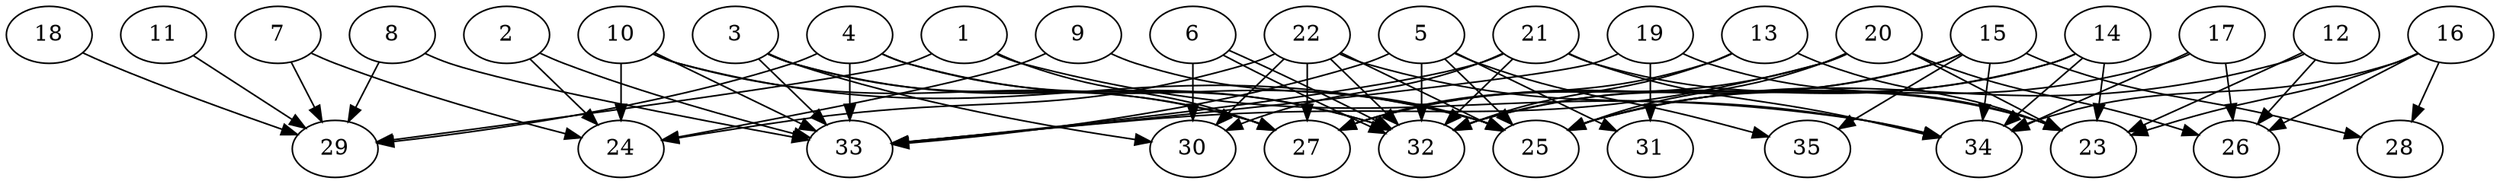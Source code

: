 // DAG automatically generated by daggen at Thu Oct  3 14:05:36 2019
// ./daggen --dot -n 35 --ccr 0.3 --fat 0.9 --regular 0.9 --density 0.5 --mindata 5242880 --maxdata 52428800 
digraph G {
  1 [size="167168000", alpha="0.19", expect_size="50150400"] 
  1 -> 27 [size ="50150400"]
  1 -> 29 [size ="50150400"]
  1 -> 34 [size ="50150400"]
  2 [size="132297387", alpha="0.13", expect_size="39689216"] 
  2 -> 24 [size ="39689216"]
  2 -> 33 [size ="39689216"]
  3 [size="108045653", alpha="0.11", expect_size="32413696"] 
  3 -> 27 [size ="32413696"]
  3 -> 30 [size ="32413696"]
  3 -> 32 [size ="32413696"]
  3 -> 33 [size ="32413696"]
  4 [size="90159787", alpha="0.01", expect_size="27047936"] 
  4 -> 25 [size ="27047936"]
  4 -> 29 [size ="27047936"]
  4 -> 32 [size ="27047936"]
  4 -> 33 [size ="27047936"]
  5 [size="33525760", alpha="0.16", expect_size="10057728"] 
  5 -> 25 [size ="10057728"]
  5 -> 31 [size ="10057728"]
  5 -> 32 [size ="10057728"]
  5 -> 33 [size ="10057728"]
  5 -> 35 [size ="10057728"]
  6 [size="149029547", alpha="0.11", expect_size="44708864"] 
  6 -> 30 [size ="44708864"]
  6 -> 32 [size ="44708864"]
  6 -> 32 [size ="44708864"]
  7 [size="148995413", alpha="0.08", expect_size="44698624"] 
  7 -> 24 [size ="44698624"]
  7 -> 29 [size ="44698624"]
  8 [size="48677547", alpha="0.13", expect_size="14603264"] 
  8 -> 29 [size ="14603264"]
  8 -> 33 [size ="14603264"]
  9 [size="56883200", alpha="0.15", expect_size="17064960"] 
  9 -> 24 [size ="17064960"]
  9 -> 25 [size ="17064960"]
  10 [size="166219093", alpha="0.19", expect_size="49865728"] 
  10 -> 24 [size ="49865728"]
  10 -> 25 [size ="49865728"]
  10 -> 27 [size ="49865728"]
  10 -> 33 [size ="49865728"]
  11 [size="146182827", alpha="0.18", expect_size="43854848"] 
  11 -> 29 [size ="43854848"]
  12 [size="137369600", alpha="0.01", expect_size="41210880"] 
  12 -> 23 [size ="41210880"]
  12 -> 25 [size ="41210880"]
  12 -> 26 [size ="41210880"]
  13 [size="79776427", alpha="0.09", expect_size="23932928"] 
  13 -> 23 [size ="23932928"]
  13 -> 27 [size ="23932928"]
  13 -> 32 [size ="23932928"]
  14 [size="162942293", alpha="0.14", expect_size="48882688"] 
  14 -> 23 [size ="48882688"]
  14 -> 25 [size ="48882688"]
  14 -> 32 [size ="48882688"]
  14 -> 34 [size ="48882688"]
  15 [size="170625707", alpha="0.00", expect_size="51187712"] 
  15 -> 27 [size ="51187712"]
  15 -> 28 [size ="51187712"]
  15 -> 32 [size ="51187712"]
  15 -> 34 [size ="51187712"]
  15 -> 35 [size ="51187712"]
  16 [size="137041920", alpha="0.13", expect_size="41112576"] 
  16 -> 23 [size ="41112576"]
  16 -> 26 [size ="41112576"]
  16 -> 28 [size ="41112576"]
  16 -> 34 [size ="41112576"]
  17 [size="67829760", alpha="0.06", expect_size="20348928"] 
  17 -> 25 [size ="20348928"]
  17 -> 26 [size ="20348928"]
  17 -> 34 [size ="20348928"]
  18 [size="129204907", alpha="0.05", expect_size="38761472"] 
  18 -> 29 [size ="38761472"]
  19 [size="70727680", alpha="0.14", expect_size="21218304"] 
  19 -> 23 [size ="21218304"]
  19 -> 31 [size ="21218304"]
  19 -> 33 [size ="21218304"]
  20 [size="33747627", alpha="0.10", expect_size="10124288"] 
  20 -> 23 [size ="10124288"]
  20 -> 25 [size ="10124288"]
  20 -> 26 [size ="10124288"]
  20 -> 27 [size ="10124288"]
  20 -> 33 [size ="10124288"]
  21 [size="23466667", alpha="0.06", expect_size="7040000"] 
  21 -> 23 [size ="7040000"]
  21 -> 30 [size ="7040000"]
  21 -> 32 [size ="7040000"]
  21 -> 33 [size ="7040000"]
  21 -> 34 [size ="7040000"]
  22 [size="168669867", alpha="0.16", expect_size="50600960"] 
  22 -> 24 [size ="50600960"]
  22 -> 25 [size ="50600960"]
  22 -> 27 [size ="50600960"]
  22 -> 30 [size ="50600960"]
  22 -> 32 [size ="50600960"]
  22 -> 34 [size ="50600960"]
  23 [size="18503680", alpha="0.18", expect_size="5551104"] 
  24 [size="85428907", alpha="0.08", expect_size="25628672"] 
  25 [size="41850880", alpha="0.01", expect_size="12555264"] 
  26 [size="45544107", alpha="0.11", expect_size="13663232"] 
  27 [size="145035947", alpha="0.18", expect_size="43510784"] 
  28 [size="36621653", alpha="0.08", expect_size="10986496"] 
  29 [size="73175040", alpha="0.03", expect_size="21952512"] 
  30 [size="23442773", alpha="0.18", expect_size="7032832"] 
  31 [size="103601493", alpha="0.08", expect_size="31080448"] 
  32 [size="148773547", alpha="0.14", expect_size="44632064"] 
  33 [size="116493653", alpha="0.08", expect_size="34948096"] 
  34 [size="97334613", alpha="0.00", expect_size="29200384"] 
  35 [size="163986773", alpha="0.12", expect_size="49196032"] 
}
